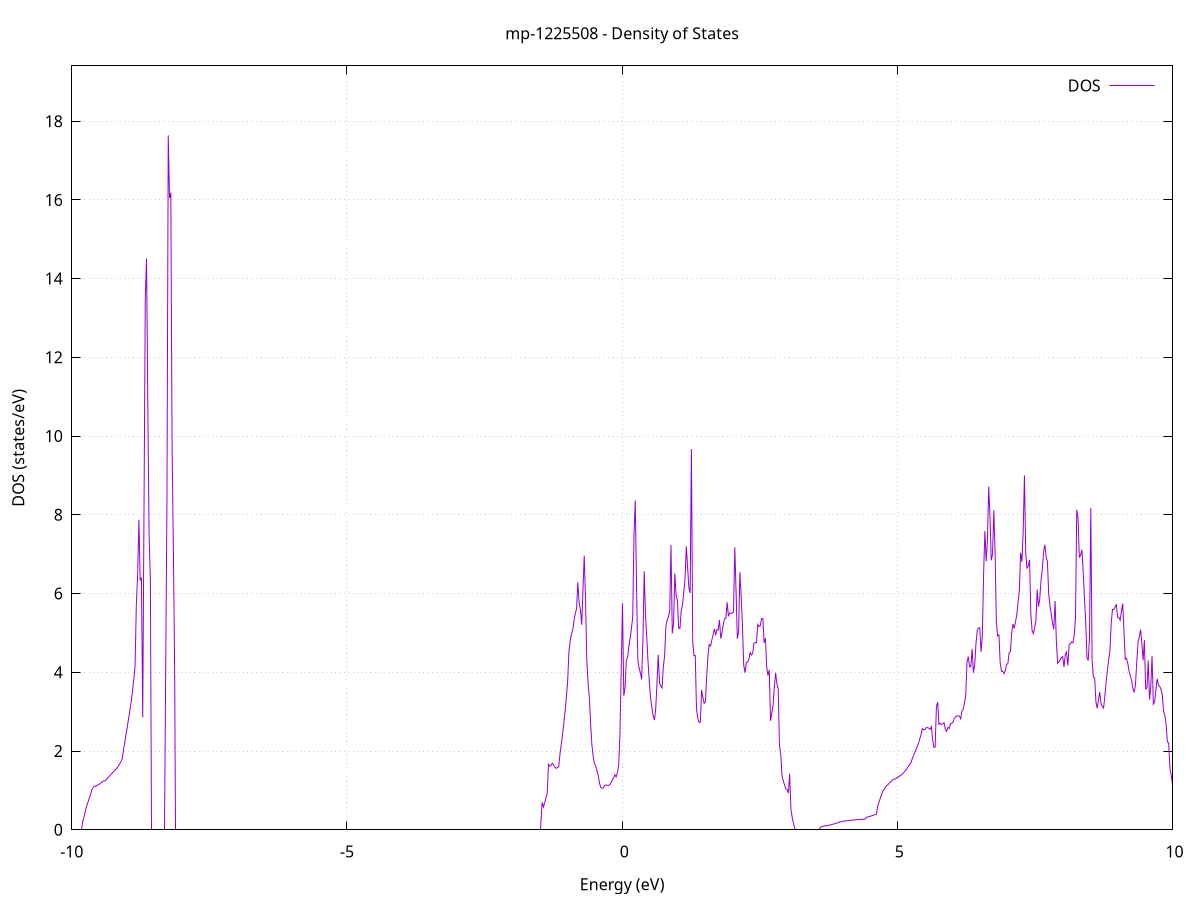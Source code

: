 set title 'mp-1225508 - Density of States'
set xlabel 'Energy (eV)'
set ylabel 'DOS (states/eV)'
set grid
set xrange [-10:10]
set yrange [0:19.404]
set xzeroaxis lt -1
set terminal png size 800,600
set output 'mp-1225508_dos_gnuplot.png'
plot '-' using 1:2 with lines title 'DOS'
-23.433800 0.000000
-23.410600 0.000000
-23.387400 0.000000
-23.364200 0.000000
-23.341000 0.000000
-23.317800 0.000000
-23.294600 0.000000
-23.271500 0.000000
-23.248300 0.000000
-23.225100 0.000000
-23.201900 0.000000
-23.178700 0.000000
-23.155500 0.000000
-23.132400 0.000000
-23.109200 0.000000
-23.086000 0.000000
-23.062800 0.000000
-23.039600 0.000000
-23.016400 0.000000
-22.993200 0.000000
-22.970100 0.000000
-22.946900 0.000000
-22.923700 0.000000
-22.900500 0.000000
-22.877300 0.000000
-22.854100 0.000000
-22.830900 0.000000
-22.807800 0.000000
-22.784600 0.000000
-22.761400 0.000000
-22.738200 0.000000
-22.715000 0.000000
-22.691800 0.000000
-22.668600 0.000000
-22.645500 0.000000
-22.622300 0.000000
-22.599100 0.000000
-22.575900 0.000000
-22.552700 0.000000
-22.529500 0.000000
-22.506300 0.000000
-22.483200 0.000000
-22.460000 0.000000
-22.436800 0.000000
-22.413600 0.000000
-22.390400 0.000000
-22.367200 0.000000
-22.344100 0.000000
-22.320900 0.000000
-22.297700 0.000000
-22.274500 0.000000
-22.251300 0.000000
-22.228100 0.000000
-22.204900 0.000000
-22.181800 0.000000
-22.158600 0.000000
-22.135400 0.000000
-22.112200 0.000000
-22.089000 0.000000
-22.065800 0.000000
-22.042600 0.000000
-22.019500 0.000000
-21.996300 0.000000
-21.973100 0.000000
-21.949900 0.000000
-21.926700 0.000000
-21.903500 0.000000
-21.880300 0.000000
-21.857200 0.000000
-21.834000 0.000000
-21.810800 0.000000
-21.787600 0.000000
-21.764400 0.000000
-21.741200 0.000000
-21.718000 0.000000
-21.694900 0.000000
-21.671700 0.000000
-21.648500 0.000000
-21.625300 0.000000
-21.602100 0.000000
-21.578900 0.000000
-21.555700 0.000000
-21.532600 0.000000
-21.509400 0.000000
-21.486200 0.000000
-21.463000 0.000000
-21.439800 0.000000
-21.416600 0.000000
-21.393500 0.000000
-21.370300 0.000000
-21.347100 0.000000
-21.323900 21.864500
-21.300700 69.449200
-21.277500 23.742400
-21.254300 21.488700
-21.231200 24.600600
-21.208000 90.825700
-21.184800 51.901500
-21.161600 40.012500
-21.138400 48.842600
-21.115200 87.314900
-21.092000 35.762300
-21.068900 37.147400
-21.045700 0.000000
-21.022500 0.000000
-20.999300 0.000000
-20.976100 0.000000
-20.952900 0.000000
-20.929700 0.000000
-20.906600 0.000000
-20.883400 0.000000
-20.860200 0.000000
-20.837000 0.000000
-20.813800 0.000000
-20.790600 0.000000
-20.767400 0.000000
-20.744300 0.000000
-20.721100 0.000000
-20.697900 0.000000
-20.674700 0.000000
-20.651500 0.000000
-20.628300 0.000000
-20.605200 0.000000
-20.582000 0.000000
-20.558800 0.000000
-20.535600 0.000000
-20.512400 0.000000
-20.489200 0.000000
-20.466000 0.000000
-20.442900 0.000000
-20.419700 0.000000
-20.396500 0.000000
-20.373300 0.000000
-20.350100 0.000000
-20.326900 0.000000
-20.303700 0.000000
-20.280600 0.000000
-20.257400 0.000000
-20.234200 0.000000
-20.211000 0.000000
-20.187800 0.000000
-20.164600 0.000000
-20.141400 0.000000
-20.118300 0.000000
-20.095100 0.000000
-20.071900 0.000000
-20.048700 0.000000
-20.025500 0.000000
-20.002300 0.000000
-19.979100 0.000000
-19.956000 0.000000
-19.932800 0.000000
-19.909600 0.000000
-19.886400 0.000000
-19.863200 0.000000
-19.840000 0.000000
-19.816900 0.000000
-19.793700 0.000000
-19.770500 0.000000
-19.747300 0.000000
-19.724100 0.000000
-19.700900 0.000000
-19.677700 0.000000
-19.654600 0.000000
-19.631400 0.000000
-19.608200 0.000000
-19.585000 0.000000
-19.561800 0.000000
-19.538600 0.000000
-19.515400 0.000000
-19.492300 0.000000
-19.469100 0.000000
-19.445900 0.000000
-19.422700 0.000000
-19.399500 0.000000
-19.376300 0.000000
-19.353100 0.000000
-19.330000 0.000000
-19.306800 0.000000
-19.283600 0.000000
-19.260400 0.000000
-19.237200 0.000000
-19.214000 0.000000
-19.190800 0.000000
-19.167700 0.000000
-19.144500 0.000000
-19.121300 0.000000
-19.098100 0.000000
-19.074900 0.000000
-19.051700 0.000000
-19.028500 0.000000
-19.005400 0.000000
-18.982200 0.000000
-18.959000 0.000000
-18.935800 0.000000
-18.912600 0.000000
-18.889400 0.000000
-18.866300 0.000000
-18.843100 0.000000
-18.819900 0.000000
-18.796700 0.000000
-18.773500 0.000000
-18.750300 0.000000
-18.727100 0.000000
-18.704000 0.000000
-18.680800 0.000000
-18.657600 0.000000
-18.634400 0.000000
-18.611200 0.000000
-18.588000 0.000000
-18.564800 0.000000
-18.541700 0.000000
-18.518500 0.000000
-18.495300 0.000000
-18.472100 0.000000
-18.448900 0.000000
-18.425700 0.000000
-18.402500 0.000000
-18.379400 0.000000
-18.356200 0.000000
-18.333000 0.000000
-18.309800 0.000000
-18.286600 0.000000
-18.263400 0.000000
-18.240200 0.000000
-18.217100 0.000000
-18.193900 0.000000
-18.170700 0.000000
-18.147500 0.000000
-18.124300 0.000000
-18.101100 0.000000
-18.078000 0.000000
-18.054800 0.000000
-18.031600 0.000000
-18.008400 0.000000
-17.985200 0.000000
-17.962000 0.000000
-17.938800 0.000000
-17.915700 0.000000
-17.892500 0.000000
-17.869300 0.000000
-17.846100 0.000000
-17.822900 0.000000
-17.799700 0.000000
-17.776500 0.000000
-17.753400 0.000000
-17.730200 0.000000
-17.707000 0.000000
-17.683800 0.000000
-17.660600 0.000000
-17.637400 0.000000
-17.614200 0.000000
-17.591100 0.000000
-17.567900 0.000000
-17.544700 0.000000
-17.521500 0.000000
-17.498300 0.000000
-17.475100 0.000000
-17.451900 0.000000
-17.428800 0.000000
-17.405600 0.000000
-17.382400 0.000000
-17.359200 0.000000
-17.336000 0.000000
-17.312800 0.000000
-17.289700 0.000000
-17.266500 0.000000
-17.243300 0.000000
-17.220100 0.000000
-17.196900 0.000000
-17.173700 0.000000
-17.150500 0.000000
-17.127400 0.000000
-17.104200 0.000000
-17.081000 0.000000
-17.057800 0.000000
-17.034600 0.000000
-17.011400 0.000000
-16.988200 0.000000
-16.965100 0.000000
-16.941900 0.000000
-16.918700 0.000000
-16.895500 0.000000
-16.872300 0.000000
-16.849100 0.000000
-16.825900 0.000000
-16.802800 0.000000
-16.779600 0.000000
-16.756400 0.000000
-16.733200 0.000000
-16.710000 0.000000
-16.686800 0.000000
-16.663600 0.000000
-16.640500 0.000000
-16.617300 0.000000
-16.594100 0.000000
-16.570900 0.000000
-16.547700 0.000000
-16.524500 0.000000
-16.501300 0.000000
-16.478200 0.000000
-16.455000 0.000000
-16.431800 0.000000
-16.408600 0.000000
-16.385400 0.000000
-16.362200 0.000000
-16.339100 0.000000
-16.315900 0.000000
-16.292700 0.000000
-16.269500 0.000000
-16.246300 0.000000
-16.223100 0.000000
-16.199900 0.000000
-16.176800 0.000000
-16.153600 0.000000
-16.130400 0.000000
-16.107200 0.000000
-16.084000 0.000000
-16.060800 0.000000
-16.037600 0.000000
-16.014500 0.000000
-15.991300 0.000000
-15.968100 0.000000
-15.944900 0.000000
-15.921700 0.000000
-15.898500 0.000000
-15.875300 0.000000
-15.852200 0.000000
-15.829000 0.000000
-15.805800 0.000000
-15.782600 0.000000
-15.759400 0.000000
-15.736200 0.000000
-15.713000 0.000000
-15.689900 0.000000
-15.666700 0.000000
-15.643500 0.000000
-15.620300 0.000000
-15.597100 0.000000
-15.573900 0.000000
-15.550800 0.000000
-15.527600 0.000000
-15.504400 0.000000
-15.481200 0.000000
-15.458000 0.000000
-15.434800 0.000000
-15.411600 0.000000
-15.388500 0.000000
-15.365300 0.000000
-15.342100 0.000000
-15.318900 0.000000
-15.295700 0.000000
-15.272500 0.000000
-15.249300 0.000000
-15.226200 0.000000
-15.203000 0.000000
-15.179800 0.000000
-15.156600 0.000000
-15.133400 0.000000
-15.110200 0.000000
-15.087000 0.000000
-15.063900 0.000000
-15.040700 0.000000
-15.017500 0.000000
-14.994300 0.000000
-14.971100 0.000000
-14.947900 0.000000
-14.924700 0.000000
-14.901600 0.000000
-14.878400 0.000000
-14.855200 0.000000
-14.832000 0.000000
-14.808800 0.000000
-14.785600 0.000000
-14.762500 0.000000
-14.739300 0.000000
-14.716100 0.000000
-14.692900 0.000000
-14.669700 0.000000
-14.646500 0.000000
-14.623300 0.000000
-14.600200 0.000000
-14.577000 0.000000
-14.553800 0.000000
-14.530600 0.000000
-14.507400 0.000000
-14.484200 0.000000
-14.461000 0.000000
-14.437900 0.000000
-14.414700 0.000000
-14.391500 0.000000
-14.368300 0.000000
-14.345100 0.000000
-14.321900 0.000000
-14.298700 0.000000
-14.275600 0.000000
-14.252400 0.000000
-14.229200 0.000000
-14.206000 0.000000
-14.182800 0.000000
-14.159600 0.000000
-14.136400 0.000000
-14.113300 0.000000
-14.090100 0.000000
-14.066900 0.000000
-14.043700 0.000000
-14.020500 0.000000
-13.997300 0.000000
-13.974100 0.000000
-13.951000 0.000000
-13.927800 0.000000
-13.904600 0.000000
-13.881400 0.000000
-13.858200 0.000000
-13.835000 0.000000
-13.811900 0.000000
-13.788700 0.000000
-13.765500 0.000000
-13.742300 0.000000
-13.719100 0.000000
-13.695900 0.000000
-13.672700 0.000000
-13.649600 0.000000
-13.626400 0.000000
-13.603200 0.000000
-13.580000 0.000000
-13.556800 0.000000
-13.533600 0.000000
-13.510400 0.000000
-13.487300 0.000000
-13.464100 0.000000
-13.440900 0.000000
-13.417700 0.000000
-13.394500 0.000000
-13.371300 0.000000
-13.348100 0.000000
-13.325000 0.000000
-13.301800 0.000000
-13.278600 0.000000
-13.255400 0.000000
-13.232200 0.000000
-13.209000 0.000000
-13.185800 0.000000
-13.162700 0.000000
-13.139500 0.000000
-13.116300 0.000000
-13.093100 0.000000
-13.069900 0.000000
-13.046700 0.000000
-13.023600 0.000000
-13.000400 0.000000
-12.977200 0.000000
-12.954000 0.000000
-12.930800 0.000000
-12.907600 0.000000
-12.884400 0.000000
-12.861300 0.000000
-12.838100 0.000000
-12.814900 0.000000
-12.791700 0.000000
-12.768500 0.000000
-12.745300 0.000000
-12.722100 0.000000
-12.699000 0.000000
-12.675800 0.000000
-12.652600 0.000000
-12.629400 0.000000
-12.606200 0.000000
-12.583000 0.000000
-12.559800 0.000000
-12.536700 0.000000
-12.513500 0.000000
-12.490300 0.000000
-12.467100 0.000000
-12.443900 0.000000
-12.420700 0.000000
-12.397500 0.000000
-12.374400 0.000000
-12.351200 0.000000
-12.328000 0.000000
-12.304800 0.000000
-12.281600 0.000000
-12.258400 0.000000
-12.235300 0.000000
-12.212100 0.000000
-12.188900 0.000000
-12.165700 0.000000
-12.142500 0.000000
-12.119300 0.000000
-12.096100 0.000000
-12.073000 0.000000
-12.049800 0.000000
-12.026600 0.000000
-12.003400 0.000000
-11.980200 0.000000
-11.957000 0.000000
-11.933800 0.000000
-11.910700 0.000000
-11.887500 0.000000
-11.864300 0.000000
-11.841100 0.000000
-11.817900 0.000000
-11.794700 0.000000
-11.771500 0.000000
-11.748400 0.000000
-11.725200 0.000000
-11.702000 0.000000
-11.678800 0.000000
-11.655600 0.000000
-11.632400 0.000000
-11.609200 0.000000
-11.586100 0.000000
-11.562900 0.000000
-11.539700 0.000000
-11.516500 0.000000
-11.493300 0.000000
-11.470100 0.000000
-11.447000 0.000000
-11.423800 0.000000
-11.400600 0.000000
-11.377400 0.000000
-11.354200 0.000000
-11.331000 0.000000
-11.307800 0.000000
-11.284700 0.000000
-11.261500 0.000000
-11.238300 0.000000
-11.215100 0.000000
-11.191900 0.000000
-11.168700 0.000000
-11.145500 0.000000
-11.122400 0.000000
-11.099200 0.000000
-11.076000 0.000000
-11.052800 0.000000
-11.029600 0.000000
-11.006400 0.000000
-10.983200 0.000000
-10.960100 0.000000
-10.936900 0.000000
-10.913700 0.000000
-10.890500 0.000000
-10.867300 0.000000
-10.844100 0.000000
-10.820900 0.000000
-10.797800 0.000000
-10.774600 0.000000
-10.751400 0.000000
-10.728200 0.000000
-10.705000 0.000000
-10.681800 0.000000
-10.658600 0.000000
-10.635500 0.000000
-10.612300 0.000000
-10.589100 0.000000
-10.565900 0.000000
-10.542700 0.000000
-10.519500 0.000000
-10.496400 0.000000
-10.473200 0.000000
-10.450000 0.000000
-10.426800 0.000000
-10.403600 0.000000
-10.380400 0.000000
-10.357200 0.000000
-10.334100 0.000000
-10.310900 0.000000
-10.287700 0.000000
-10.264500 0.000000
-10.241300 0.000000
-10.218100 0.000000
-10.194900 0.000000
-10.171800 0.000000
-10.148600 0.000000
-10.125400 0.000000
-10.102200 0.000000
-10.079000 0.000000
-10.055800 0.000000
-10.032600 0.000000
-10.009500 0.000000
-9.986300 0.000000
-9.963100 0.000000
-9.939900 0.000000
-9.916700 0.000000
-9.893500 0.000000
-9.870300 0.000000
-9.847200 0.000000
-9.824000 0.000000
-9.800800 0.208100
-9.777600 0.327600
-9.754400 0.467300
-9.731200 0.601400
-9.708100 0.692400
-9.684900 0.790100
-9.661700 0.883600
-9.638500 1.008100
-9.615300 1.063900
-9.592100 1.111500
-9.568900 1.102200
-9.545800 1.124700
-9.522600 1.142100
-9.499400 1.158200
-9.476200 1.185000
-9.453000 1.211000
-9.429800 1.234200
-9.406600 1.238100
-9.383500 1.261000
-9.360300 1.296200
-9.337100 1.331900
-9.313900 1.366600
-9.290700 1.401600
-9.267500 1.437200
-9.244300 1.471800
-9.221200 1.510200
-9.198000 1.539300
-9.174800 1.571200
-9.151600 1.625500
-9.128400 1.677900
-9.105200 1.734400
-9.082000 1.806800
-9.058900 2.050000
-9.035700 2.230300
-9.012500 2.447300
-8.989300 2.629700
-8.966100 2.844700
-8.942900 3.050900
-8.919800 3.265400
-8.896600 3.519700
-8.873400 3.812800
-8.850200 4.157800
-8.827000 5.735300
-8.803800 6.464100
-8.780600 7.876500
-8.757500 6.331800
-8.734300 6.405700
-8.711100 2.852600
-8.687900 8.134900
-8.664700 13.460500
-8.641500 14.512100
-8.618300 10.725000
-8.595200 7.452500
-8.572000 6.358500
-8.548800 0.000000
-8.525600 0.000000
-8.502400 0.000000
-8.479200 0.000000
-8.456000 0.000000
-8.432900 0.000000
-8.409700 0.000000
-8.386500 0.000000
-8.363300 0.000000
-8.340100 0.000000
-8.316900 0.000000
-8.293700 4.094500
-8.270600 8.400800
-8.247400 17.640000
-8.224200 16.046200
-8.201000 16.183500
-8.177800 9.784600
-8.154600 7.168600
-8.131400 4.143500
-8.108300 0.000000
-8.085100 0.000000
-8.061900 0.000000
-8.038700 0.000000
-8.015500 0.000000
-7.992300 0.000000
-7.969200 0.000000
-7.946000 0.000000
-7.922800 0.000000
-7.899600 0.000000
-7.876400 0.000000
-7.853200 0.000000
-7.830000 0.000000
-7.806900 0.000000
-7.783700 0.000000
-7.760500 0.000000
-7.737300 0.000000
-7.714100 0.000000
-7.690900 0.000000
-7.667700 0.000000
-7.644600 0.000000
-7.621400 0.000000
-7.598200 0.000000
-7.575000 0.000000
-7.551800 0.000000
-7.528600 0.000000
-7.505400 0.000000
-7.482300 0.000000
-7.459100 0.000000
-7.435900 0.000000
-7.412700 0.000000
-7.389500 0.000000
-7.366300 0.000000
-7.343100 0.000000
-7.320000 0.000000
-7.296800 0.000000
-7.273600 0.000000
-7.250400 0.000000
-7.227200 0.000000
-7.204000 0.000000
-7.180900 0.000000
-7.157700 0.000000
-7.134500 0.000000
-7.111300 0.000000
-7.088100 0.000000
-7.064900 0.000000
-7.041700 0.000000
-7.018600 0.000000
-6.995400 0.000000
-6.972200 0.000000
-6.949000 0.000000
-6.925800 0.000000
-6.902600 0.000000
-6.879400 0.000000
-6.856300 0.000000
-6.833100 0.000000
-6.809900 0.000000
-6.786700 0.000000
-6.763500 0.000000
-6.740300 0.000000
-6.717100 0.000000
-6.694000 0.000000
-6.670800 0.000000
-6.647600 0.000000
-6.624400 0.000000
-6.601200 0.000000
-6.578000 0.000000
-6.554800 0.000000
-6.531700 0.000000
-6.508500 0.000000
-6.485300 0.000000
-6.462100 0.000000
-6.438900 0.000000
-6.415700 0.000000
-6.392600 0.000000
-6.369400 0.000000
-6.346200 0.000000
-6.323000 0.000000
-6.299800 0.000000
-6.276600 0.000000
-6.253400 0.000000
-6.230300 0.000000
-6.207100 0.000000
-6.183900 0.000000
-6.160700 0.000000
-6.137500 0.000000
-6.114300 0.000000
-6.091100 0.000000
-6.068000 0.000000
-6.044800 0.000000
-6.021600 0.000000
-5.998400 0.000000
-5.975200 0.000000
-5.952000 0.000000
-5.928800 0.000000
-5.905700 0.000000
-5.882500 0.000000
-5.859300 0.000000
-5.836100 0.000000
-5.812900 0.000000
-5.789700 0.000000
-5.766500 0.000000
-5.743400 0.000000
-5.720200 0.000000
-5.697000 0.000000
-5.673800 0.000000
-5.650600 0.000000
-5.627400 0.000000
-5.604200 0.000000
-5.581100 0.000000
-5.557900 0.000000
-5.534700 0.000000
-5.511500 0.000000
-5.488300 0.000000
-5.465100 0.000000
-5.442000 0.000000
-5.418800 0.000000
-5.395600 0.000000
-5.372400 0.000000
-5.349200 0.000000
-5.326000 0.000000
-5.302800 0.000000
-5.279700 0.000000
-5.256500 0.000000
-5.233300 0.000000
-5.210100 0.000000
-5.186900 0.000000
-5.163700 0.000000
-5.140500 0.000000
-5.117400 0.000000
-5.094200 0.000000
-5.071000 0.000000
-5.047800 0.000000
-5.024600 0.000000
-5.001400 0.000000
-4.978200 0.000000
-4.955100 0.000000
-4.931900 0.000000
-4.908700 0.000000
-4.885500 0.000000
-4.862300 0.000000
-4.839100 0.000000
-4.815900 0.000000
-4.792800 0.000000
-4.769600 0.000000
-4.746400 0.000000
-4.723200 0.000000
-4.700000 0.000000
-4.676800 0.000000
-4.653700 0.000000
-4.630500 0.000000
-4.607300 0.000000
-4.584100 0.000000
-4.560900 0.000000
-4.537700 0.000000
-4.514500 0.000000
-4.491400 0.000000
-4.468200 0.000000
-4.445000 0.000000
-4.421800 0.000000
-4.398600 0.000000
-4.375400 0.000000
-4.352200 0.000000
-4.329100 0.000000
-4.305900 0.000000
-4.282700 0.000000
-4.259500 0.000000
-4.236300 0.000000
-4.213100 0.000000
-4.189900 0.000000
-4.166800 0.000000
-4.143600 0.000000
-4.120400 0.000000
-4.097200 0.000000
-4.074000 0.000000
-4.050800 0.000000
-4.027600 0.000000
-4.004500 0.000000
-3.981300 0.000000
-3.958100 0.000000
-3.934900 0.000000
-3.911700 0.000000
-3.888500 0.000000
-3.865400 0.000000
-3.842200 0.000000
-3.819000 0.000000
-3.795800 0.000000
-3.772600 0.000000
-3.749400 0.000000
-3.726200 0.000000
-3.703100 0.000000
-3.679900 0.000000
-3.656700 0.000000
-3.633500 0.000000
-3.610300 0.000000
-3.587100 0.000000
-3.563900 0.000000
-3.540800 0.000000
-3.517600 0.000000
-3.494400 0.000000
-3.471200 0.000000
-3.448000 0.000000
-3.424800 0.000000
-3.401600 0.000000
-3.378500 0.000000
-3.355300 0.000000
-3.332100 0.000000
-3.308900 0.000000
-3.285700 0.000000
-3.262500 0.000000
-3.239300 0.000000
-3.216200 0.000000
-3.193000 0.000000
-3.169800 0.000000
-3.146600 0.000000
-3.123400 0.000000
-3.100200 0.000000
-3.077000 0.000000
-3.053900 0.000000
-3.030700 0.000000
-3.007500 0.000000
-2.984300 0.000000
-2.961100 0.000000
-2.937900 0.000000
-2.914800 0.000000
-2.891600 0.000000
-2.868400 0.000000
-2.845200 0.000000
-2.822000 0.000000
-2.798800 0.000000
-2.775600 0.000000
-2.752500 0.000000
-2.729300 0.000000
-2.706100 0.000000
-2.682900 0.000000
-2.659700 0.000000
-2.636500 0.000000
-2.613300 0.000000
-2.590200 0.000000
-2.567000 0.000000
-2.543800 0.000000
-2.520600 0.000000
-2.497400 0.000000
-2.474200 0.000000
-2.451000 0.000000
-2.427900 0.000000
-2.404700 0.000000
-2.381500 0.000000
-2.358300 0.000000
-2.335100 0.000000
-2.311900 0.000000
-2.288700 0.000000
-2.265600 0.000000
-2.242400 0.000000
-2.219200 0.000000
-2.196000 0.000000
-2.172800 0.000000
-2.149600 0.000000
-2.126500 0.000000
-2.103300 0.000000
-2.080100 0.000000
-2.056900 0.000000
-2.033700 0.000000
-2.010500 0.000000
-1.987300 0.000000
-1.964200 0.000000
-1.941000 0.000000
-1.917800 0.000000
-1.894600 0.000000
-1.871400 0.000000
-1.848200 0.000000
-1.825000 0.000000
-1.801900 0.000000
-1.778700 0.000000
-1.755500 0.000000
-1.732300 0.000000
-1.709100 0.000000
-1.685900 0.000000
-1.662700 0.000000
-1.639600 0.000000
-1.616400 0.000000
-1.593200 0.000000
-1.570000 0.000000
-1.546800 0.000000
-1.523600 0.000000
-1.500400 0.000000
-1.477300 0.000000
-1.454100 0.697600
-1.430900 0.576500
-1.407700 0.688500
-1.384500 0.804800
-1.361300 0.925400
-1.338200 1.663300
-1.315000 1.615500
-1.291800 1.637000
-1.268600 1.689700
-1.245400 1.644200
-1.222200 1.592400
-1.199000 1.561600
-1.175900 1.579900
-1.152700 1.598200
-1.129500 1.925100
-1.106300 2.159900
-1.083100 2.422000
-1.059900 2.698000
-1.036700 3.019200
-1.013600 3.363200
-0.990400 3.771900
-0.967200 4.517900
-0.944000 4.807300
-0.920800 4.975800
-0.897600 5.074600
-0.874400 5.318600
-0.851300 5.497400
-0.828100 5.613800
-0.804900 6.288300
-0.781700 5.759200
-0.758500 5.596900
-0.735300 5.207000
-0.712100 6.072300
-0.689000 6.963200
-0.665800 5.871200
-0.642600 4.306400
-0.619400 3.745700
-0.596200 3.354800
-0.573000 2.695400
-0.549900 2.156400
-0.526700 1.868600
-0.503500 1.676400
-0.480300 1.622800
-0.457100 1.493600
-0.433900 1.374700
-0.410700 1.179000
-0.387600 1.069600
-0.364400 1.055400
-0.341200 1.063700
-0.318000 1.128100
-0.294800 1.135200
-0.271600 1.130800
-0.248400 1.126200
-0.225300 1.144200
-0.202100 1.195900
-0.178900 1.263800
-0.155700 1.311900
-0.132500 1.398700
-0.109300 1.344500
-0.086100 1.447800
-0.063000 1.641400
-0.039800 2.407300
-0.016600 4.107400
0.006600 5.757000
0.029800 3.406500
0.053000 3.601300
0.076200 4.321400
0.099300 4.371600
0.122500 4.667400
0.145700 4.863300
0.168900 5.113700
0.192100 5.408100
0.215300 7.470100
0.238500 8.364900
0.261600 6.186000
0.284800 4.327400
0.308000 4.106800
0.331200 3.991300
0.354400 3.815900
0.377600 4.820100
0.400700 6.569300
0.423900 5.472200
0.447100 4.894900
0.470300 4.274200
0.493500 3.766400
0.516700 3.344300
0.539900 3.112900
0.563000 2.898100
0.586200 2.785300
0.609400 3.051500
0.632600 3.715200
0.655800 4.443000
0.679000 3.730500
0.702200 3.646700
0.725300 3.600100
0.748500 4.150600
0.771700 4.414300
0.794900 5.175400
0.818100 5.333800
0.841300 5.401100
0.864500 5.561700
0.887600 7.237000
0.910800 4.989700
0.934000 5.244500
0.957200 6.506800
0.980400 5.949000
1.003600 5.836000
1.026800 5.119900
1.049900 5.107400
1.073100 5.554700
1.096300 5.709800
1.119500 6.038600
1.142700 6.358000
1.165900 7.199900
1.189000 6.679100
1.212200 6.144400
1.235400 6.015000
1.258600 9.671900
1.281800 4.789600
1.305000 4.419900
1.328200 4.428100
1.351300 3.053900
1.374500 2.841400
1.397700 2.723800
1.420900 2.732000
1.444100 3.551100
1.467300 3.357100
1.490500 3.211000
1.513600 3.252200
1.536800 3.909900
1.560000 4.428000
1.583200 4.705900
1.606400 4.670200
1.629600 4.821000
1.652800 4.956900
1.675900 5.100500
1.699100 4.940600
1.722300 5.085500
1.745500 5.076600
1.768700 5.330600
1.791900 4.856600
1.815100 5.015600
1.838200 5.224600
1.861400 5.357400
1.884600 5.368500
1.907800 5.779200
1.931000 5.420800
1.954200 5.510200
1.977300 5.495800
2.000500 5.501300
2.023700 5.527900
2.046900 7.176300
2.070100 6.033300
2.093300 4.848800
2.116500 5.038500
2.139600 6.544400
2.162800 5.915600
2.186000 5.176000
2.209200 4.181300
2.232400 3.992600
2.255600 4.246900
2.278800 4.261500
2.301900 4.327500
2.325100 4.498900
2.348300 4.439200
2.371500 4.477500
2.394700 4.734500
2.417900 4.759300
2.441100 4.752700
2.464200 5.213700
2.487400 5.161900
2.510600 5.185600
2.533800 5.366000
2.557000 5.366100
2.580200 4.751900
2.603400 4.866400
2.626500 4.137500
2.649700 3.917900
2.672900 4.060000
2.696100 2.768400
2.719300 2.973300
2.742500 3.155800
2.765700 3.640000
2.788800 3.983000
2.812000 3.713300
2.835200 3.590400
2.858400 2.135700
2.881600 1.921900
2.904800 1.361700
2.927900 1.240800
2.951100 1.135000
2.974300 1.033800
2.997500 1.026700
3.020700 0.931400
3.043900 1.426400
3.067100 0.509500
3.090200 0.318600
3.113400 0.156200
3.136600 0.022400
3.159800 0.000000
3.183000 0.000000
3.206200 0.000000
3.229400 0.000000
3.252500 0.000000
3.275700 0.000000
3.298900 0.000000
3.322100 0.000000
3.345300 0.000000
3.368500 0.000000
3.391700 0.000000
3.414800 0.000000
3.438000 0.000000
3.461200 0.000000
3.484400 0.000000
3.507600 0.000000
3.530800 0.000000
3.554000 0.000000
3.577100 0.000000
3.600300 0.065800
3.623500 0.075300
3.646700 0.085100
3.669900 0.095500
3.693100 0.106200
3.716200 0.099000
3.739400 0.107200
3.762600 0.115600
3.785800 0.124200
3.809000 0.133200
3.832200 0.142400
3.855400 0.151800
3.878500 0.161500
3.901700 0.171400
3.924900 0.181600
3.948100 0.194600
3.971300 0.202200
3.994500 0.209900
4.017700 0.217600
4.040800 0.220400
4.064000 0.225300
4.087200 0.229900
4.110400 0.234000
4.133600 0.237800
4.156800 0.241800
4.180000 0.245600
4.203100 0.249100
4.226300 0.252500
4.249500 0.255600
4.272700 0.258400
4.295900 0.261000
4.319100 0.263400
4.342300 0.259900
4.365400 0.263200
4.388600 0.266700
4.411800 0.270700
4.435000 0.313100
4.458200 0.322100
4.481400 0.331500
4.504500 0.341300
4.527700 0.351500
4.550900 0.362000
4.574100 0.372900
4.597300 0.384000
4.620500 0.395500
4.643700 0.605900
4.666800 0.699600
4.690000 0.801100
4.713200 0.891600
4.736400 0.983900
4.759600 1.013000
4.782800 1.084300
4.806000 1.118400
4.829100 1.148200
4.852300 1.181300
4.875500 1.213400
4.898700 1.243500
4.921900 1.276500
4.945100 1.287900
4.968300 1.291200
4.991400 1.314600
5.014600 1.337400
5.037800 1.359000
5.061000 1.380100
5.084200 1.407000
5.107400 1.439200
5.130600 1.475500
5.153700 1.514400
5.176900 1.563000
5.200100 1.609500
5.223300 1.657500
5.246500 1.695500
5.269700 1.796900
5.292900 1.876900
5.316000 1.959800
5.339200 2.034700
5.362400 2.118200
5.385600 2.204700
5.408800 2.316500
5.432000 2.418700
5.455100 2.571900
5.478300 2.537800
5.501500 2.544700
5.524700 2.595600
5.547900 2.595200
5.571100 2.582700
5.594300 2.554000
5.617400 2.620100
5.640600 2.299800
5.663800 2.097100
5.687000 2.099500
5.710200 3.129100
5.733400 3.242200
5.756600 2.679200
5.779700 2.704600
5.802900 2.671300
5.826100 2.696000
5.849300 2.720000
5.872500 2.555100
5.895700 2.501100
5.918900 2.598900
5.942000 2.572800
5.965200 2.693700
5.988400 2.699400
6.011600 2.731400
6.034800 2.827800
6.058000 2.868100
6.081200 2.893100
6.104300 2.892300
6.127500 2.890800
6.150700 2.819700
6.173900 3.013800
6.197100 3.058100
6.220300 3.224700
6.243400 3.425200
6.266600 4.258000
6.289800 4.399300
6.313000 4.141400
6.336200 4.143200
6.359400 4.597800
6.382600 3.989500
6.405700 4.178800
6.428900 4.733000
6.452100 5.061500
6.475300 5.131400
6.498500 5.133400
6.521700 4.517700
6.544900 4.927800
6.568000 6.520600
6.591200 7.587600
6.614400 6.821400
6.637600 7.353400
6.660800 8.713700
6.684000 7.941600
6.707200 6.843900
6.730300 7.001300
6.753500 8.115300
6.776700 7.030300
6.799900 5.267800
6.823100 4.924000
6.846300 4.952100
6.869500 4.235900
6.892600 4.024700
6.915800 4.030900
6.939000 3.966600
6.962200 4.047600
6.985400 4.201900
7.008600 4.222400
7.031700 4.496700
7.054900 4.528700
7.078100 4.996400
7.101300 5.226900
7.124500 5.117400
7.147700 5.283400
7.170900 5.461000
7.194000 5.793800
7.217200 6.070700
7.240400 7.036700
7.263600 6.808000
7.286800 7.568600
7.310000 9.001100
7.333200 7.012200
7.356300 6.647700
7.379500 6.699600
7.402700 6.859500
7.425900 5.472100
7.449100 5.060500
7.472300 4.981800
7.495500 5.132200
7.518600 5.321000
7.541800 6.101000
7.565000 5.664300
7.588200 5.871000
7.611400 6.338300
7.634600 6.624300
7.657800 7.063300
7.680900 7.242300
7.704100 6.927800
7.727300 6.815300
7.750500 5.986800
7.773700 5.689900
7.796900 5.479600
7.820100 5.248100
7.843200 5.094000
7.866400 5.811500
7.889600 4.799100
7.912800 4.229900
7.936000 4.261200
7.959200 4.321800
7.982300 4.379300
8.005500 4.401900
8.028700 4.135200
8.051900 4.459800
8.075100 4.513400
8.098300 4.176100
8.121500 4.696600
8.144600 4.725300
8.167800 4.774300
8.191000 4.749600
8.214200 4.939200
8.237400 5.377500
8.260600 8.131500
8.283800 7.920200
8.306900 6.915400
8.330100 6.975700
8.353300 7.112600
8.376500 6.570800
8.399700 5.914200
8.422900 5.285300
8.446100 4.369400
8.469200 4.300000
8.492400 4.900500
8.515600 8.176400
8.538800 4.325000
8.562000 3.879900
8.585200 3.860000
8.608400 3.255100
8.631500 3.083200
8.654700 3.301100
8.677900 3.499500
8.701100 3.199900
8.724300 3.131400
8.747500 3.089900
8.770600 3.381200
8.793800 3.755600
8.817000 4.045200
8.840200 4.317400
8.863400 4.550100
8.886600 5.258800
8.909800 5.596400
8.932900 5.593200
8.956100 5.654900
8.979300 5.729500
9.002500 5.399200
9.025700 5.390900
9.048900 5.324500
9.072100 5.554900
9.095200 5.745700
9.118400 5.039100
9.141600 4.336900
9.164800 4.355200
9.188000 4.226200
9.211200 4.021400
9.234400 3.908000
9.257500 3.793800
9.280700 3.584200
9.303900 3.490800
9.327100 3.687600
9.350300 4.256300
9.373500 4.758000
9.396700 4.904700
9.419800 5.087300
9.443000 4.727900
9.466200 4.306900
9.489400 4.815900
9.512600 3.575300
9.535800 3.598600
9.558900 4.300200
9.582100 3.303800
9.605300 3.629700
9.628500 4.419600
9.651700 3.189100
9.674900 3.245300
9.698100 3.547400
9.721200 3.838000
9.744400 3.676400
9.767600 3.644700
9.790800 3.567300
9.814000 3.431100
9.837200 3.027600
9.860400 2.904300
9.883500 2.684600
9.906700 2.232300
9.929900 2.211500
9.953100 1.570800
9.976300 1.386700
9.999500 1.155100
10.022700 1.202300
10.045800 1.248000
10.069000 1.294900
10.092200 1.341800
10.115400 4.206400
10.138600 1.820400
10.161800 1.930600
10.185000 2.175200
10.208100 2.656900
10.231300 3.166900
10.254500 4.412200
10.277700 4.459500
10.300900 4.704700
10.324100 5.107600
10.347300 4.645400
10.370400 4.146600
10.393600 3.355800
10.416800 3.084900
10.440000 2.872800
10.463200 2.640700
10.486400 2.691800
10.509500 2.597900
10.532700 2.121100
10.555900 2.080400
10.579100 2.054700
10.602300 2.509100
10.625500 2.882500
10.648700 2.719800
10.671800 2.681700
10.695000 2.140900
10.718200 2.243300
10.741400 3.050100
10.764600 2.911100
10.787800 2.595400
10.811000 2.587500
10.834100 3.121200
10.857300 2.342400
10.880500 2.365400
10.903700 2.392600
10.926900 2.552800
10.950100 2.595900
10.973300 2.682700
10.996400 2.539300
11.019600 3.054500
11.042800 2.590200
11.066000 2.587200
11.089200 2.574700
11.112400 2.954500
11.135600 3.525700
11.158700 4.217600
11.181900 3.033600
11.205100 3.254900
11.228300 3.432500
11.251500 3.140600
11.274700 3.033900
11.297800 2.867400
11.321000 2.680000
11.344200 2.424600
11.367400 2.220600
11.390600 1.944000
11.413800 1.643700
11.437000 1.820500
11.460100 2.189300
11.483300 2.164700
11.506500 2.047300
11.529700 2.165300
11.552900 2.299300
11.576100 2.555600
11.599300 2.798800
11.622400 3.111000
11.645600 3.522600
11.668800 3.751300
11.692000 3.946900
11.715200 3.371500
11.738400 3.637200
11.761600 4.266300
11.784700 4.268900
11.807900 4.722900
11.831100 5.381800
11.854300 3.389800
11.877500 3.228200
11.900700 3.997800
11.923900 4.208500
11.947000 4.098900
11.970200 4.268800
11.993400 4.539700
12.016600 4.722300
12.039800 4.929000
12.063000 4.842900
12.086100 4.816800
12.109300 5.379500
12.132500 5.573500
12.155700 5.172800
12.178900 5.330100
12.202100 5.217100
12.225300 5.127800
12.248400 4.566400
12.271600 3.934700
12.294800 3.289300
12.318000 2.866500
12.341200 2.477000
12.364400 2.284300
12.387600 2.168800
12.410700 2.180600
12.433900 2.233200
12.457100 2.096200
12.480300 2.212600
12.503500 2.385800
12.526700 2.590800
12.549900 3.044500
12.573000 3.709900
12.596200 4.812400
12.619400 7.299000
12.642600 6.464200
12.665800 5.632200
12.689000 5.220000
12.712200 4.806900
12.735300 4.575900
12.758500 4.056000
12.781700 3.457900
12.804900 3.766400
12.828100 2.450400
12.851300 2.033100
12.874400 1.921400
12.897600 1.785300
12.920800 2.122800
12.944000 2.442300
12.967200 2.793400
12.990400 3.100600
13.013600 3.382900
13.036700 4.225600
13.059900 4.240100
13.083100 4.176400
13.106300 4.171200
13.129500 4.258400
13.152700 4.102400
13.175900 3.668400
13.199000 3.560800
13.222200 3.483500
13.245400 3.365800
13.268600 3.195900
13.291800 2.895300
13.315000 2.656100
13.338200 2.825600
13.361300 2.315800
13.384500 2.200600
13.407700 2.235100
13.430900 2.427500
13.454100 3.225400
13.477300 3.690500
13.500500 3.745600
13.523600 3.773100
13.546800 4.070600
13.570000 4.173500
13.593200 4.315300
13.616400 4.296500
13.639600 4.321700
13.662800 4.296200
13.685900 4.112900
13.709100 4.042400
13.732300 3.953700
13.755500 4.034100
13.778700 4.204900
13.801900 4.063700
13.825000 4.070200
13.848200 4.282200
13.871400 4.493500
13.894600 4.235400
13.917800 4.877700
13.941000 5.207600
13.964200 5.130100
13.987300 4.171000
14.010500 4.579400
14.033700 4.355700
14.056900 5.126300
14.080100 4.869000
14.103300 4.863100
14.126500 5.234000
14.149600 5.273600
14.172800 5.569200
14.196000 5.682200
14.219200 5.584300
14.242400 4.889900
14.265600 4.351600
14.288800 3.844600
14.311900 3.588100
14.335100 3.573100
14.358300 3.471700
14.381500 3.298600
14.404700 3.365200
14.427900 3.411500
14.451100 3.319500
14.474200 2.907900
14.497400 2.653300
14.520600 2.866800
14.543800 3.039000
14.567000 3.340400
14.590200 3.593100
14.613300 3.928400
14.636500 4.422400
14.659700 4.529100
14.682900 5.556000
14.706100 7.201200
14.729300 5.575900
14.752500 4.985100
14.775600 4.819500
14.798800 4.981800
14.822000 5.336700
14.845200 5.815400
14.868400 5.907800
14.891600 5.206100
14.914800 5.559100
14.937900 5.572300
14.961100 5.687400
14.984300 5.283100
15.007500 4.741500
15.030700 4.665200
15.053900 4.478600
15.077100 4.223300
15.100200 4.091800
15.123400 3.873500
15.146600 4.165500
15.169800 4.211300
15.193000 4.297500
15.216200 4.400500
15.239400 4.359400
15.262500 4.361100
15.285700 4.250300
15.308900 4.314700
15.332100 4.466300
15.355300 4.441200
15.378500 4.370800
15.401600 4.272300
15.424800 4.203200
15.448000 4.134600
15.471200 3.998400
15.494400 3.806300
15.517600 3.733800
15.540800 3.660400
15.563900 3.662200
15.587100 4.377600
15.610300 4.238300
15.633500 4.230600
15.656700 4.086900
15.679900 3.879700
15.703100 3.275500
15.726200 3.137200
15.749400 3.372500
15.772600 3.795400
15.795800 3.468300
15.819000 3.293500
15.842200 3.252500
15.865400 3.147100
15.888500 3.181500
15.911700 3.371800
15.934900 3.473500
15.958100 3.900200
15.981300 3.564400
16.004500 3.594800
16.027700 3.603200
16.050800 3.547400
16.074000 3.502600
16.097200 3.391600
16.120400 3.400300
16.143600 3.509200
16.166800 3.394800
16.190000 3.495900
16.213100 3.493600
16.236300 3.410200
16.259500 3.397000
16.282700 3.189900
16.305900 2.879400
16.329100 3.124900
16.352200 3.297600
16.375400 3.175400
16.398600 2.952600
16.421800 3.071400
16.445000 3.403700
16.468200 4.567800
16.491400 5.308800
16.514500 2.842000
16.537700 2.391600
16.560900 1.985100
16.584100 1.886400
16.607300 2.946800
16.630500 2.043200
16.653700 2.055200
16.676800 2.257400
16.700000 2.021600
16.723200 1.709900
16.746400 1.625400
16.769600 1.586300
16.792800 1.958400
16.816000 2.006300
16.839100 2.277300
16.862300 2.415100
16.885500 2.205800
16.908700 2.329300
16.931900 2.521600
16.955100 3.033100
16.978300 2.724600
17.001400 2.798900
17.024600 2.876000
17.047800 2.978600
17.071000 3.065100
17.094200 3.352000
17.117400 3.584900
17.140500 3.674800
17.163700 3.755800
17.186900 3.836300
17.210100 3.743100
17.233300 3.628300
17.256500 3.230500
17.279700 2.989400
17.302800 2.803600
17.326000 2.705400
17.349200 2.554500
17.372400 2.533500
17.395600 3.291100
17.418800 2.360600
17.442000 2.314700
17.465100 2.300000
17.488300 2.262400
17.511500 3.571100
17.534700 2.839300
17.557900 3.342100
17.581100 3.638600
17.604300 3.990900
17.627400 4.477400
17.650600 5.180500
17.673800 5.543300
17.697000 5.871400
17.720200 5.258700
17.743400 4.717100
17.766600 4.370200
17.789700 4.429700
17.812900 4.199400
17.836100 4.040600
17.859300 3.897200
17.882500 4.063000
17.905700 3.474600
17.928800 3.218100
17.952000 3.285700
17.975200 3.288100
17.998400 3.311300
18.021600 3.317300
18.044800 3.350600
18.068000 3.559800
18.091100 3.904700
18.114300 3.834100
18.137500 3.640300
18.160700 3.662900
18.183900 3.522700
18.207100 3.879900
18.230300 3.890300
18.253400 3.754900
18.276600 4.331900
18.299800 4.568600
18.323000 3.991800
18.346200 4.088900
18.369400 4.142700
18.392600 4.562900
18.415700 5.252000
18.438900 4.791100
18.462100 4.886300
18.485300 4.951300
18.508500 5.271200
18.531700 4.876300
18.554900 4.057800
18.578000 3.235200
18.601200 3.112900
18.624400 3.200900
18.647600 3.258000
18.670800 3.357000
18.694000 3.418000
18.717200 3.552900
18.740300 3.710100
18.763500 4.399600
18.786700 4.422800
18.809900 4.263800
18.833100 4.169800
18.856300 4.648900
18.879400 4.326600
18.902600 3.426600
18.925800 3.187900
18.949000 3.012300
18.972200 2.832500
18.995400 2.868100
19.018600 3.026100
19.041700 3.585100
19.064900 2.649400
19.088100 2.654700
19.111300 2.620300
19.134500 2.557400
19.157700 3.031200
19.180900 3.899900
19.204000 4.529700
19.227200 4.844900
19.250400 5.341100
19.273600 5.757500
19.296800 5.665900
19.320000 5.295500
19.343200 4.917300
19.366300 4.563400
19.389500 3.907900
19.412700 3.622200
19.435900 3.432300
19.459100 3.292000
19.482300 3.202500
19.505500 3.313400
19.528600 3.163500
19.551800 3.472900
19.575000 3.240300
19.598200 3.404200
19.621400 3.517200
19.644600 3.564600
19.667700 3.846200
19.690900 4.472500
19.714100 4.830400
19.737300 4.119500
19.760500 3.757600
19.783700 4.035500
19.806900 3.965300
19.830000 3.890200
19.853200 4.248300
19.876400 4.019800
19.899600 3.588300
19.922800 4.622000
19.946000 4.056200
19.969200 3.643600
19.992300 3.778000
20.015500 3.246400
20.038700 2.600800
20.061900 2.232200
20.085100 1.984400
20.108300 1.776200
20.131500 1.699300
20.154600 1.648000
20.177800 1.539500
20.201000 1.492500
20.224200 1.462100
20.247400 1.431400
20.270600 1.389500
20.293800 1.377700
20.316900 1.356700
20.340100 1.345400
20.363300 1.571600
20.386500 1.292800
20.409700 1.182100
20.432900 1.119500
20.456000 1.474600
20.479200 1.086100
20.502400 1.028400
20.525600 0.963400
20.548800 0.891100
20.572000 0.817300
20.595200 0.756500
20.618300 0.694200
20.641500 0.658900
20.664700 0.561500
20.687900 0.455400
20.711100 0.340500
20.734300 0.231500
20.757500 0.181600
20.780600 0.146500
20.803800 0.116700
20.827000 0.092200
20.850200 0.000000
20.873400 0.000000
20.896600 0.000000
20.919800 0.000000
20.942900 0.000000
20.966100 0.000000
20.989300 0.000000
21.012500 0.000000
21.035700 0.000000
21.058900 0.000000
21.082100 0.000000
21.105200 0.000000
21.128400 0.000000
21.151600 0.000000
21.174800 0.000000
21.198000 0.000000
21.221200 0.000000
21.244400 0.000000
21.267500 0.000000
21.290700 0.000000
21.313900 0.000000
21.337100 0.000000
21.360300 0.000000
21.383500 0.000000
21.406600 0.000000
21.429800 0.000000
21.453000 0.000000
21.476200 0.000000
21.499400 0.000000
21.522600 0.000000
21.545800 0.000000
21.568900 0.000000
21.592100 0.000000
21.615300 0.000000
21.638500 0.000000
21.661700 0.000000
21.684900 0.000000
21.708100 0.000000
21.731200 0.000000
21.754400 0.000000
21.777600 0.000000
21.800800 0.000000
21.824000 0.000000
21.847200 0.000000
21.870400 0.000000
21.893500 0.000000
21.916700 0.000000
21.939900 0.000000
21.963100 0.000000
21.986300 0.000000
22.009500 0.000000
22.032700 0.000000
22.055800 0.000000
22.079000 0.000000
22.102200 0.000000
22.125400 0.000000
22.148600 0.000000
22.171800 0.000000
22.194900 0.000000
22.218100 0.000000
22.241300 0.000000
22.264500 0.000000
22.287700 0.000000
22.310900 0.000000
22.334100 0.000000
22.357200 0.000000
22.380400 0.000000
22.403600 0.000000
22.426800 0.000000
22.450000 0.000000
22.473200 0.000000
22.496400 0.000000
22.519500 0.000000
22.542700 0.000000
22.565900 0.000000
22.589100 0.000000
22.612300 0.000000
22.635500 0.000000
22.658700 0.000000
22.681800 0.000000
22.705000 0.000000
22.728200 0.000000
22.751400 0.000000
22.774600 0.000000
22.797800 0.000000
22.821000 0.000000
22.844100 0.000000
22.867300 0.000000
22.890500 0.000000
22.913700 0.000000
22.936900 0.000000
e
